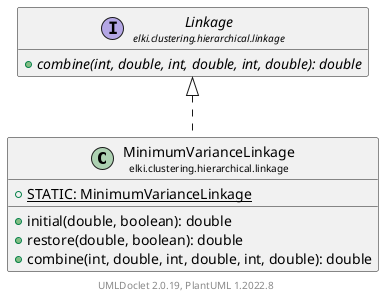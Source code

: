 @startuml
    remove .*\.(Instance|Par|Parameterizer|Factory)$
    set namespaceSeparator none
    hide empty fields
    hide empty methods

    class "<size:14>MinimumVarianceLinkage\n<size:10>elki.clustering.hierarchical.linkage" as elki.clustering.hierarchical.linkage.MinimumVarianceLinkage [[MinimumVarianceLinkage.html]] {
        {static} +STATIC: MinimumVarianceLinkage
        +initial(double, boolean): double
        +restore(double, boolean): double
        +combine(int, double, int, double, int, double): double
    }

    interface "<size:14>Linkage\n<size:10>elki.clustering.hierarchical.linkage" as elki.clustering.hierarchical.linkage.Linkage [[Linkage.html]] {
        {abstract} +combine(int, double, int, double, int, double): double
    }
    class "<size:14>MinimumVarianceLinkage.Par\n<size:10>elki.clustering.hierarchical.linkage" as elki.clustering.hierarchical.linkage.MinimumVarianceLinkage.Par [[MinimumVarianceLinkage.Par.html]]

    elki.clustering.hierarchical.linkage.Linkage <|.. elki.clustering.hierarchical.linkage.MinimumVarianceLinkage
    elki.clustering.hierarchical.linkage.MinimumVarianceLinkage +-- elki.clustering.hierarchical.linkage.MinimumVarianceLinkage.Par

    center footer UMLDoclet 2.0.19, PlantUML 1.2022.8
@enduml

